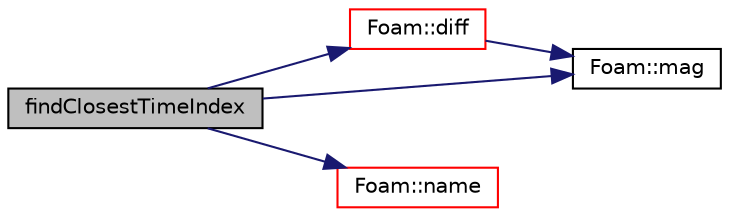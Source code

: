 digraph "findClosestTimeIndex"
{
  bgcolor="transparent";
  edge [fontname="Helvetica",fontsize="10",labelfontname="Helvetica",labelfontsize="10"];
  node [fontname="Helvetica",fontsize="10",shape=record];
  rankdir="LR";
  Node13403 [label="findClosestTimeIndex",height=0.2,width=0.4,color="black", fillcolor="grey75", style="filled", fontcolor="black"];
  Node13403 -> Node13404 [color="midnightblue",fontsize="10",style="solid",fontname="Helvetica"];
  Node13404 [label="Foam::diff",height=0.2,width=0.4,color="red",URL="$a21851.html#a909dfcb43467b8b77f65e4bf9bc755f7",tooltip="Return a quantity of the difference between two triads. "];
  Node13404 -> Node13406 [color="midnightblue",fontsize="10",style="solid",fontname="Helvetica"];
  Node13406 [label="Foam::mag",height=0.2,width=0.4,color="black",URL="$a21851.html#a929da2a3fdcf3dacbbe0487d3a330dae"];
  Node13403 -> Node13406 [color="midnightblue",fontsize="10",style="solid",fontname="Helvetica"];
  Node13403 -> Node13474 [color="midnightblue",fontsize="10",style="solid",fontname="Helvetica"];
  Node13474 [label="Foam::name",height=0.2,width=0.4,color="red",URL="$a21851.html#adcb0df2bd4953cb6bb390272d8263c3a",tooltip="Return a string representation of a complex. "];
}
